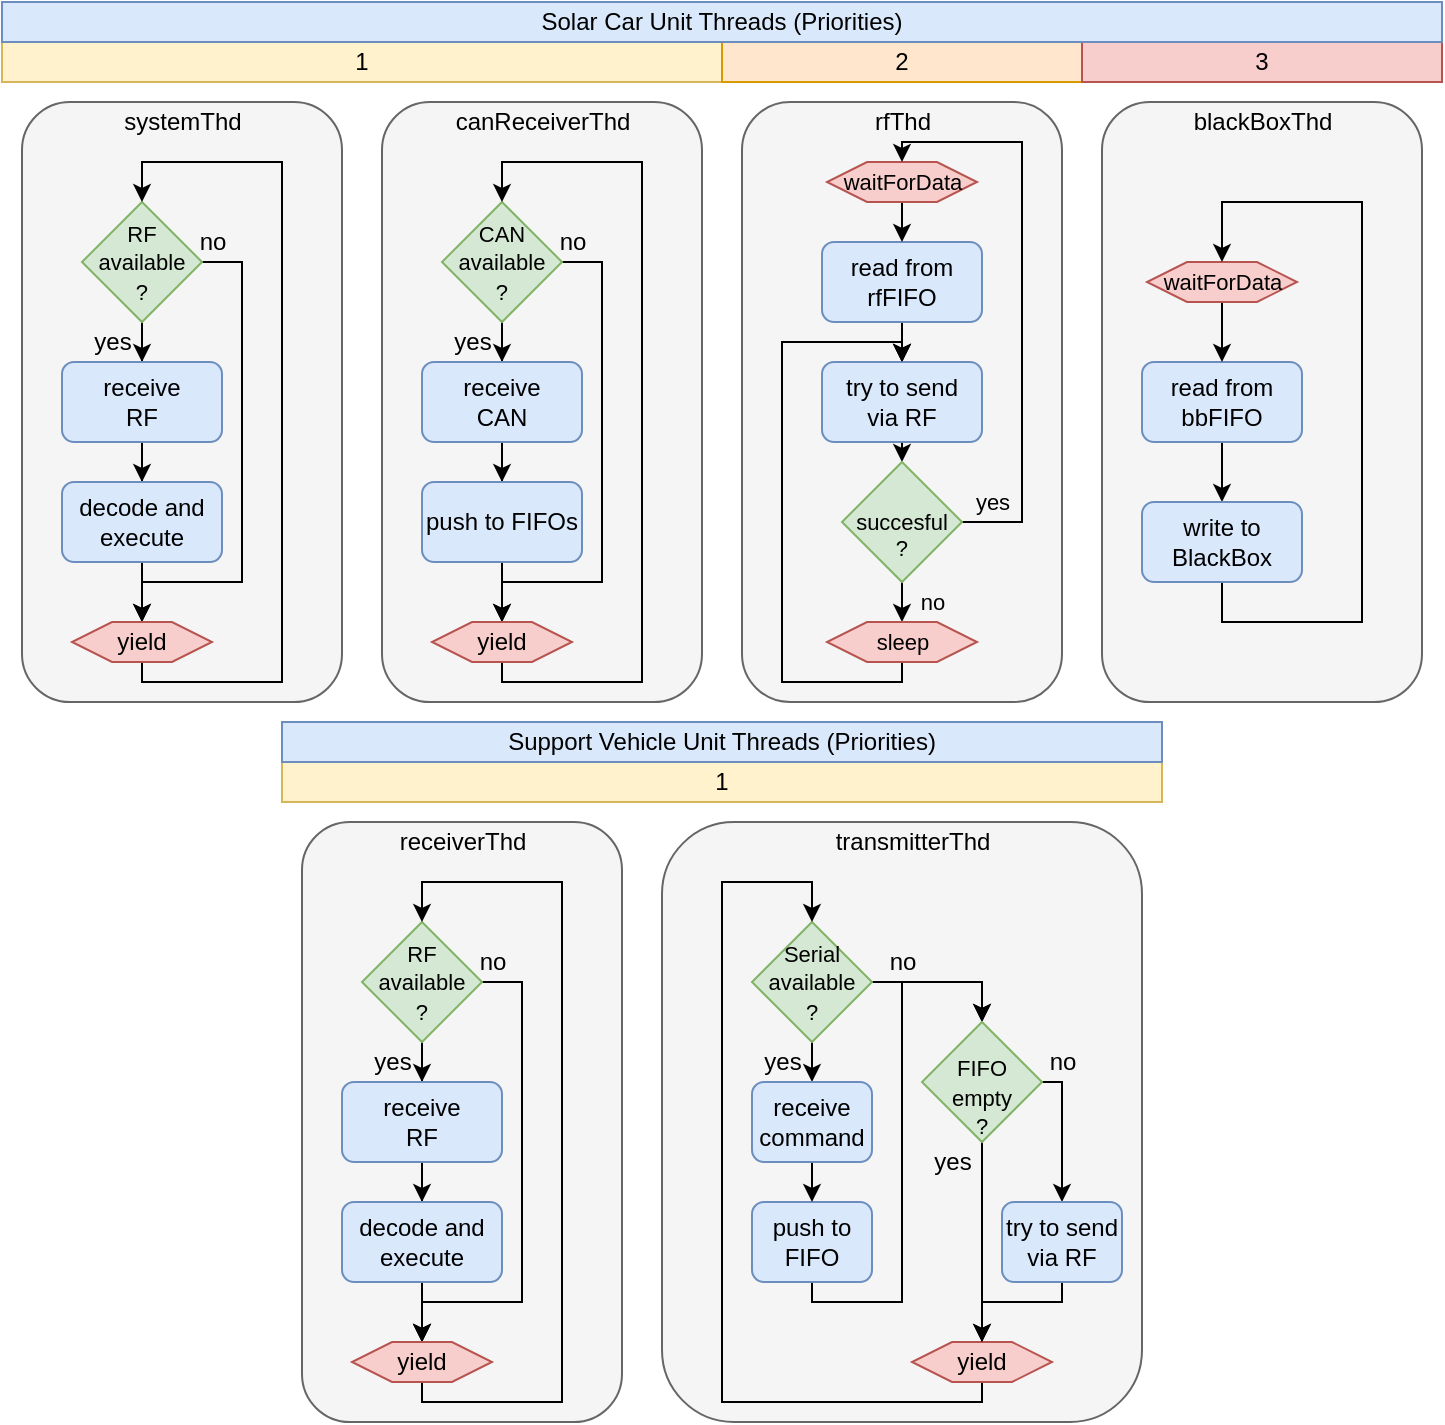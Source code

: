 <mxfile version="14.8.0" type="device"><diagram id="WkllGhkKPKTY4PVK9HA3" name="Page-1"><mxGraphModel dx="1422" dy="1025" grid="1" gridSize="10" guides="1" tooltips="1" connect="1" arrows="1" fold="1" page="1" pageScale="1" pageWidth="850" pageHeight="1100" math="0" shadow="0"><root><mxCell id="0"/><mxCell id="1" parent="0"/><mxCell id="gsVgyHO2t3orhfe31xrk-1" value="" style="rounded=1;whiteSpace=wrap;html=1;fillColor=#f5f5f5;strokeColor=#666666;fontColor=#333333;" parent="1" vertex="1"><mxGeometry x="540" y="250" width="160" height="300" as="geometry"/></mxCell><mxCell id="gsVgyHO2t3orhfe31xrk-2" value="canReceiverThd" style="text;html=1;align=center;verticalAlign=middle;resizable=0;points=[];autosize=1;strokeColor=none;" parent="1" vertex="1"><mxGeometry x="570" y="250" width="100" height="20" as="geometry"/></mxCell><mxCell id="gsVgyHO2t3orhfe31xrk-11" style="edgeStyle=orthogonalEdgeStyle;rounded=0;orthogonalLoop=1;jettySize=auto;html=1;entryX=0.5;entryY=0;entryDx=0;entryDy=0;" parent="1" source="gsVgyHO2t3orhfe31xrk-5" target="gsVgyHO2t3orhfe31xrk-8" edge="1"><mxGeometry relative="1" as="geometry"/></mxCell><mxCell id="gsVgyHO2t3orhfe31xrk-15" style="edgeStyle=orthogonalEdgeStyle;rounded=0;orthogonalLoop=1;jettySize=auto;html=1;exitX=1;exitY=0.5;exitDx=0;exitDy=0;entryX=0.5;entryY=0;entryDx=0;entryDy=0;" parent="1" source="gsVgyHO2t3orhfe31xrk-5" target="gsVgyHO2t3orhfe31xrk-10" edge="1"><mxGeometry relative="1" as="geometry"><Array as="points"><mxPoint x="650" y="330"/><mxPoint x="650" y="490"/><mxPoint x="600" y="490"/></Array></mxGeometry></mxCell><mxCell id="gsVgyHO2t3orhfe31xrk-5" value="&lt;font style=&quot;font-size: 11px&quot;&gt;CAN&lt;br&gt;available&lt;br&gt;?&lt;/font&gt;" style="rhombus;whiteSpace=wrap;html=1;fillColor=#d5e8d4;strokeColor=#82b366;" parent="1" vertex="1"><mxGeometry x="570" y="300" width="60" height="60" as="geometry"/></mxCell><mxCell id="gsVgyHO2t3orhfe31xrk-12" style="edgeStyle=orthogonalEdgeStyle;rounded=0;orthogonalLoop=1;jettySize=auto;html=1;entryX=0.5;entryY=0;entryDx=0;entryDy=0;" parent="1" source="gsVgyHO2t3orhfe31xrk-8" target="gsVgyHO2t3orhfe31xrk-9" edge="1"><mxGeometry relative="1" as="geometry"/></mxCell><mxCell id="gsVgyHO2t3orhfe31xrk-8" value="receive&lt;br&gt;CAN" style="rounded=1;whiteSpace=wrap;html=1;fillColor=#dae8fc;strokeColor=#6c8ebf;" parent="1" vertex="1"><mxGeometry x="560" y="380" width="80" height="40" as="geometry"/></mxCell><mxCell id="gsVgyHO2t3orhfe31xrk-14" style="edgeStyle=orthogonalEdgeStyle;rounded=0;orthogonalLoop=1;jettySize=auto;html=1;exitX=0.5;exitY=1;exitDx=0;exitDy=0;entryX=0.5;entryY=0;entryDx=0;entryDy=0;" parent="1" source="gsVgyHO2t3orhfe31xrk-9" target="gsVgyHO2t3orhfe31xrk-10" edge="1"><mxGeometry relative="1" as="geometry"/></mxCell><mxCell id="gsVgyHO2t3orhfe31xrk-9" value="push to FIFOs" style="rounded=1;whiteSpace=wrap;html=1;fillColor=#dae8fc;strokeColor=#6c8ebf;" parent="1" vertex="1"><mxGeometry x="560" y="440" width="80" height="40" as="geometry"/></mxCell><mxCell id="gsVgyHO2t3orhfe31xrk-16" style="edgeStyle=orthogonalEdgeStyle;rounded=0;orthogonalLoop=1;jettySize=auto;html=1;exitX=0.5;exitY=1;exitDx=0;exitDy=0;entryX=0.5;entryY=0;entryDx=0;entryDy=0;" parent="1" source="gsVgyHO2t3orhfe31xrk-10" target="gsVgyHO2t3orhfe31xrk-5" edge="1"><mxGeometry relative="1" as="geometry"><Array as="points"><mxPoint x="600" y="540"/><mxPoint x="670" y="540"/><mxPoint x="670" y="280"/><mxPoint x="600" y="280"/></Array></mxGeometry></mxCell><mxCell id="gsVgyHO2t3orhfe31xrk-10" value="yield" style="shape=hexagon;perimeter=hexagonPerimeter2;whiteSpace=wrap;html=1;fixedSize=1;fillColor=#f8cecc;strokeColor=#b85450;" parent="1" vertex="1"><mxGeometry x="565" y="510" width="70" height="20" as="geometry"/></mxCell><mxCell id="kW5pfyk3hJCMQrnuL7md-1" value="yes" style="text;html=1;align=center;verticalAlign=middle;resizable=0;points=[];autosize=1;strokeColor=none;" parent="1" vertex="1"><mxGeometry x="570" y="360" width="30" height="20" as="geometry"/></mxCell><mxCell id="kW5pfyk3hJCMQrnuL7md-2" value="no" style="text;html=1;align=center;verticalAlign=middle;resizable=0;points=[];autosize=1;strokeColor=none;" parent="1" vertex="1"><mxGeometry x="620" y="310" width="30" height="20" as="geometry"/></mxCell><mxCell id="kW5pfyk3hJCMQrnuL7md-3" value="1" style="rounded=0;whiteSpace=wrap;html=1;fillColor=#fff2cc;strokeColor=#d6b656;" parent="1" vertex="1"><mxGeometry x="350" y="220" width="360" height="20" as="geometry"/></mxCell><mxCell id="kW5pfyk3hJCMQrnuL7md-4" value="" style="rounded=1;whiteSpace=wrap;html=1;fillColor=#f5f5f5;strokeColor=#666666;fontColor=#333333;" parent="1" vertex="1"><mxGeometry x="360" y="250" width="160" height="300" as="geometry"/></mxCell><mxCell id="kW5pfyk3hJCMQrnuL7md-5" value="systemThd" style="text;html=1;align=center;verticalAlign=middle;resizable=0;points=[];autosize=1;strokeColor=none;" parent="1" vertex="1"><mxGeometry x="405" y="250" width="70" height="20" as="geometry"/></mxCell><mxCell id="kW5pfyk3hJCMQrnuL7md-6" style="edgeStyle=orthogonalEdgeStyle;rounded=0;orthogonalLoop=1;jettySize=auto;html=1;entryX=0.5;entryY=0;entryDx=0;entryDy=0;" parent="1" source="kW5pfyk3hJCMQrnuL7md-8" target="kW5pfyk3hJCMQrnuL7md-10" edge="1"><mxGeometry relative="1" as="geometry"/></mxCell><mxCell id="kW5pfyk3hJCMQrnuL7md-7" style="edgeStyle=orthogonalEdgeStyle;rounded=0;orthogonalLoop=1;jettySize=auto;html=1;exitX=1;exitY=0.5;exitDx=0;exitDy=0;entryX=0.5;entryY=0;entryDx=0;entryDy=0;" parent="1" source="kW5pfyk3hJCMQrnuL7md-8" target="kW5pfyk3hJCMQrnuL7md-14" edge="1"><mxGeometry relative="1" as="geometry"><Array as="points"><mxPoint x="470" y="330"/><mxPoint x="470" y="490"/><mxPoint x="420" y="490"/></Array></mxGeometry></mxCell><mxCell id="kW5pfyk3hJCMQrnuL7md-8" value="&lt;font style=&quot;font-size: 11px&quot;&gt;RF&lt;br&gt;available&lt;br&gt;?&lt;/font&gt;" style="rhombus;whiteSpace=wrap;html=1;fillColor=#d5e8d4;strokeColor=#82b366;" parent="1" vertex="1"><mxGeometry x="390" y="300" width="60" height="60" as="geometry"/></mxCell><mxCell id="kW5pfyk3hJCMQrnuL7md-9" style="edgeStyle=orthogonalEdgeStyle;rounded=0;orthogonalLoop=1;jettySize=auto;html=1;entryX=0.5;entryY=0;entryDx=0;entryDy=0;" parent="1" source="kW5pfyk3hJCMQrnuL7md-10" target="kW5pfyk3hJCMQrnuL7md-12" edge="1"><mxGeometry relative="1" as="geometry"/></mxCell><mxCell id="kW5pfyk3hJCMQrnuL7md-10" value="receive&lt;br&gt;RF" style="rounded=1;whiteSpace=wrap;html=1;fillColor=#dae8fc;strokeColor=#6c8ebf;" parent="1" vertex="1"><mxGeometry x="380" y="380" width="80" height="40" as="geometry"/></mxCell><mxCell id="kW5pfyk3hJCMQrnuL7md-11" style="edgeStyle=orthogonalEdgeStyle;rounded=0;orthogonalLoop=1;jettySize=auto;html=1;exitX=0.5;exitY=1;exitDx=0;exitDy=0;entryX=0.5;entryY=0;entryDx=0;entryDy=0;" parent="1" source="kW5pfyk3hJCMQrnuL7md-12" target="kW5pfyk3hJCMQrnuL7md-14" edge="1"><mxGeometry relative="1" as="geometry"/></mxCell><mxCell id="kW5pfyk3hJCMQrnuL7md-12" value="decode and execute" style="rounded=1;whiteSpace=wrap;html=1;fillColor=#dae8fc;strokeColor=#6c8ebf;" parent="1" vertex="1"><mxGeometry x="380" y="440" width="80" height="40" as="geometry"/></mxCell><mxCell id="kW5pfyk3hJCMQrnuL7md-13" style="edgeStyle=orthogonalEdgeStyle;rounded=0;orthogonalLoop=1;jettySize=auto;html=1;exitX=0.5;exitY=1;exitDx=0;exitDy=0;entryX=0.5;entryY=0;entryDx=0;entryDy=0;" parent="1" source="kW5pfyk3hJCMQrnuL7md-14" target="kW5pfyk3hJCMQrnuL7md-8" edge="1"><mxGeometry relative="1" as="geometry"><Array as="points"><mxPoint x="420" y="540"/><mxPoint x="490" y="540"/><mxPoint x="490" y="280"/><mxPoint x="420" y="280"/></Array></mxGeometry></mxCell><mxCell id="kW5pfyk3hJCMQrnuL7md-14" value="yield" style="shape=hexagon;perimeter=hexagonPerimeter2;whiteSpace=wrap;html=1;fixedSize=1;fillColor=#f8cecc;strokeColor=#b85450;" parent="1" vertex="1"><mxGeometry x="385" y="510" width="70" height="20" as="geometry"/></mxCell><mxCell id="kW5pfyk3hJCMQrnuL7md-15" value="yes" style="text;html=1;align=center;verticalAlign=middle;resizable=0;points=[];autosize=1;strokeColor=none;" parent="1" vertex="1"><mxGeometry x="390" y="360" width="30" height="20" as="geometry"/></mxCell><mxCell id="kW5pfyk3hJCMQrnuL7md-16" value="no" style="text;html=1;align=center;verticalAlign=middle;resizable=0;points=[];autosize=1;strokeColor=none;" parent="1" vertex="1"><mxGeometry x="440" y="310" width="30" height="20" as="geometry"/></mxCell><mxCell id="kW5pfyk3hJCMQrnuL7md-17" value="2" style="rounded=0;whiteSpace=wrap;html=1;fillColor=#ffe6cc;strokeColor=#d79b00;" parent="1" vertex="1"><mxGeometry x="710" y="220" width="180" height="20" as="geometry"/></mxCell><mxCell id="kW5pfyk3hJCMQrnuL7md-18" value="3" style="rounded=0;whiteSpace=wrap;html=1;fillColor=#f8cecc;strokeColor=#b85450;" parent="1" vertex="1"><mxGeometry x="890" y="220" width="180" height="20" as="geometry"/></mxCell><mxCell id="kW5pfyk3hJCMQrnuL7md-20" value="Solar Car Unit Threads (Priorities)" style="rounded=0;whiteSpace=wrap;html=1;fillColor=#dae8fc;strokeColor=#6c8ebf;align=center;" parent="1" vertex="1"><mxGeometry x="350" y="200" width="720" height="20" as="geometry"/></mxCell><mxCell id="kW5pfyk3hJCMQrnuL7md-21" value="" style="rounded=1;whiteSpace=wrap;html=1;fillColor=#f5f5f5;strokeColor=#666666;fontColor=#333333;" parent="1" vertex="1"><mxGeometry x="900" y="250" width="160" height="300" as="geometry"/></mxCell><mxCell id="kW5pfyk3hJCMQrnuL7md-22" value="blackBoxThd" style="text;html=1;align=center;verticalAlign=middle;resizable=0;points=[];autosize=1;strokeColor=none;" parent="1" vertex="1"><mxGeometry x="940" y="250" width="80" height="20" as="geometry"/></mxCell><mxCell id="kW5pfyk3hJCMQrnuL7md-36" style="edgeStyle=orthogonalEdgeStyle;rounded=0;orthogonalLoop=1;jettySize=auto;html=1;exitX=0.5;exitY=1;exitDx=0;exitDy=0;entryX=0.5;entryY=0;entryDx=0;entryDy=0;fontSize=11;" parent="1" source="kW5pfyk3hJCMQrnuL7md-29" target="kW5pfyk3hJCMQrnuL7md-34" edge="1"><mxGeometry relative="1" as="geometry"/></mxCell><mxCell id="kW5pfyk3hJCMQrnuL7md-29" value="read from bbFIFO" style="rounded=1;whiteSpace=wrap;html=1;fillColor=#dae8fc;strokeColor=#6c8ebf;" parent="1" vertex="1"><mxGeometry x="920" y="380" width="80" height="40" as="geometry"/></mxCell><mxCell id="kW5pfyk3hJCMQrnuL7md-35" style="edgeStyle=orthogonalEdgeStyle;rounded=0;orthogonalLoop=1;jettySize=auto;html=1;exitX=0.5;exitY=1;exitDx=0;exitDy=0;entryX=0.5;entryY=0;entryDx=0;entryDy=0;fontSize=11;" parent="1" source="kW5pfyk3hJCMQrnuL7md-31" target="kW5pfyk3hJCMQrnuL7md-29" edge="1"><mxGeometry relative="1" as="geometry"/></mxCell><mxCell id="kW5pfyk3hJCMQrnuL7md-31" value="waitForData" style="shape=hexagon;perimeter=hexagonPerimeter2;whiteSpace=wrap;html=1;fixedSize=1;fillColor=#f8cecc;strokeColor=#b85450;fontSize=11;" parent="1" vertex="1"><mxGeometry x="922.5" y="330" width="75" height="20" as="geometry"/></mxCell><mxCell id="kW5pfyk3hJCMQrnuL7md-37" style="edgeStyle=orthogonalEdgeStyle;rounded=0;orthogonalLoop=1;jettySize=auto;html=1;entryX=0.5;entryY=0;entryDx=0;entryDy=0;fontSize=11;" parent="1" source="kW5pfyk3hJCMQrnuL7md-34" target="kW5pfyk3hJCMQrnuL7md-31" edge="1"><mxGeometry relative="1" as="geometry"><Array as="points"><mxPoint x="960" y="510"/><mxPoint x="1030" y="510"/><mxPoint x="1030" y="300"/><mxPoint x="960" y="300"/></Array></mxGeometry></mxCell><mxCell id="kW5pfyk3hJCMQrnuL7md-34" value="write to&lt;br&gt;BlackBox" style="rounded=1;whiteSpace=wrap;html=1;fillColor=#dae8fc;strokeColor=#6c8ebf;" parent="1" vertex="1"><mxGeometry x="920" y="450" width="80" height="40" as="geometry"/></mxCell><mxCell id="kW5pfyk3hJCMQrnuL7md-38" value="" style="rounded=1;whiteSpace=wrap;html=1;fillColor=#f5f5f5;strokeColor=#666666;fontColor=#333333;" parent="1" vertex="1"><mxGeometry x="720" y="250" width="160" height="300" as="geometry"/></mxCell><mxCell id="kW5pfyk3hJCMQrnuL7md-39" value="rfThd" style="text;html=1;align=center;verticalAlign=middle;resizable=0;points=[];autosize=1;strokeColor=none;" parent="1" vertex="1"><mxGeometry x="780" y="250" width="40" height="20" as="geometry"/></mxCell><mxCell id="kW5pfyk3hJCMQrnuL7md-40" style="edgeStyle=orthogonalEdgeStyle;rounded=0;orthogonalLoop=1;jettySize=auto;html=1;exitX=0.5;exitY=1;exitDx=0;exitDy=0;entryX=0.5;entryY=0;entryDx=0;entryDy=0;fontSize=11;" parent="1" source="kW5pfyk3hJCMQrnuL7md-41" target="kW5pfyk3hJCMQrnuL7md-45" edge="1"><mxGeometry relative="1" as="geometry"/></mxCell><mxCell id="bTkvlWSGmPh1gR7uc7Nk-2" style="edgeStyle=orthogonalEdgeStyle;rounded=0;orthogonalLoop=1;jettySize=auto;html=1;" parent="1" source="kW5pfyk3hJCMQrnuL7md-41" target="kW5pfyk3hJCMQrnuL7md-45" edge="1"><mxGeometry relative="1" as="geometry"/></mxCell><mxCell id="kW5pfyk3hJCMQrnuL7md-41" value="read from rfFIFO" style="rounded=1;whiteSpace=wrap;html=1;fillColor=#dae8fc;strokeColor=#6c8ebf;" parent="1" vertex="1"><mxGeometry x="760" y="320" width="80" height="40" as="geometry"/></mxCell><mxCell id="kW5pfyk3hJCMQrnuL7md-42" style="edgeStyle=orthogonalEdgeStyle;rounded=0;orthogonalLoop=1;jettySize=auto;html=1;exitX=0.5;exitY=1;exitDx=0;exitDy=0;entryX=0.5;entryY=0;entryDx=0;entryDy=0;fontSize=11;" parent="1" source="kW5pfyk3hJCMQrnuL7md-43" target="kW5pfyk3hJCMQrnuL7md-41" edge="1"><mxGeometry relative="1" as="geometry"/></mxCell><mxCell id="kW5pfyk3hJCMQrnuL7md-43" value="waitForData" style="shape=hexagon;perimeter=hexagonPerimeter2;whiteSpace=wrap;html=1;fixedSize=1;fillColor=#f8cecc;strokeColor=#b85450;fontSize=11;" parent="1" vertex="1"><mxGeometry x="762.5" y="280" width="75" height="20" as="geometry"/></mxCell><mxCell id="bTkvlWSGmPh1gR7uc7Nk-3" style="edgeStyle=orthogonalEdgeStyle;rounded=0;orthogonalLoop=1;jettySize=auto;html=1;exitX=0.5;exitY=1;exitDx=0;exitDy=0;entryX=0.5;entryY=0;entryDx=0;entryDy=0;fontSize=10;" parent="1" source="kW5pfyk3hJCMQrnuL7md-45" target="bTkvlWSGmPh1gR7uc7Nk-1" edge="1"><mxGeometry relative="1" as="geometry"/></mxCell><mxCell id="kW5pfyk3hJCMQrnuL7md-45" value="try to send&lt;br&gt;via RF" style="rounded=1;whiteSpace=wrap;html=1;fillColor=#dae8fc;strokeColor=#6c8ebf;" parent="1" vertex="1"><mxGeometry x="760" y="380" width="80" height="40" as="geometry"/></mxCell><mxCell id="bTkvlWSGmPh1gR7uc7Nk-7" style="edgeStyle=orthogonalEdgeStyle;rounded=0;orthogonalLoop=1;jettySize=auto;html=1;exitX=0.5;exitY=1;exitDx=0;exitDy=0;entryX=0.5;entryY=0;entryDx=0;entryDy=0;fontSize=10;" parent="1" source="bTkvlWSGmPh1gR7uc7Nk-1" target="bTkvlWSGmPh1gR7uc7Nk-4" edge="1"><mxGeometry relative="1" as="geometry"/></mxCell><mxCell id="bTkvlWSGmPh1gR7uc7Nk-10" style="edgeStyle=orthogonalEdgeStyle;rounded=0;orthogonalLoop=1;jettySize=auto;html=1;exitX=1;exitY=0.5;exitDx=0;exitDy=0;entryX=0.5;entryY=0;entryDx=0;entryDy=0;fontSize=11;" parent="1" source="bTkvlWSGmPh1gR7uc7Nk-1" target="kW5pfyk3hJCMQrnuL7md-43" edge="1"><mxGeometry relative="1" as="geometry"><Array as="points"><mxPoint x="860" y="460"/><mxPoint x="860" y="270"/><mxPoint x="800" y="270"/></Array></mxGeometry></mxCell><mxCell id="bTkvlWSGmPh1gR7uc7Nk-1" value="&lt;span style=&quot;font-size: 11px&quot;&gt;&lt;br style=&quot;font-size: 11px&quot;&gt;succesful&lt;br style=&quot;font-size: 11px&quot;&gt;&lt;/span&gt;?" style="rhombus;whiteSpace=wrap;html=1;fillColor=#d5e8d4;strokeColor=#82b366;fontSize=11;" parent="1" vertex="1"><mxGeometry x="770" y="430" width="60" height="60" as="geometry"/></mxCell><mxCell id="bTkvlWSGmPh1gR7uc7Nk-8" style="edgeStyle=orthogonalEdgeStyle;rounded=0;orthogonalLoop=1;jettySize=auto;html=1;exitX=0.5;exitY=1;exitDx=0;exitDy=0;entryX=0.5;entryY=0;entryDx=0;entryDy=0;fontSize=10;" parent="1" source="bTkvlWSGmPh1gR7uc7Nk-4" target="kW5pfyk3hJCMQrnuL7md-45" edge="1"><mxGeometry relative="1" as="geometry"><Array as="points"><mxPoint x="800" y="540"/><mxPoint x="740" y="540"/><mxPoint x="740" y="370"/><mxPoint x="800" y="370"/></Array></mxGeometry></mxCell><mxCell id="bTkvlWSGmPh1gR7uc7Nk-4" value="sleep" style="shape=hexagon;perimeter=hexagonPerimeter2;whiteSpace=wrap;html=1;fixedSize=1;fillColor=#f8cecc;strokeColor=#b85450;fontSize=11;" parent="1" vertex="1"><mxGeometry x="762.5" y="510" width="75" height="20" as="geometry"/></mxCell><mxCell id="bTkvlWSGmPh1gR7uc7Nk-9" value="no" style="text;html=1;align=center;verticalAlign=middle;resizable=0;points=[];autosize=1;strokeColor=none;fontSize=11;" parent="1" vertex="1"><mxGeometry x="800" y="490" width="30" height="20" as="geometry"/></mxCell><mxCell id="bTkvlWSGmPh1gR7uc7Nk-11" value="yes" style="text;html=1;align=center;verticalAlign=middle;resizable=0;points=[];autosize=1;strokeColor=none;fontSize=11;" parent="1" vertex="1"><mxGeometry x="830" y="440" width="30" height="20" as="geometry"/></mxCell><mxCell id="-U4qnC2X32VciUmgCqjB-1" value="1" style="rounded=0;whiteSpace=wrap;html=1;fillColor=#fff2cc;strokeColor=#d6b656;" parent="1" vertex="1"><mxGeometry x="490" y="580" width="440" height="20" as="geometry"/></mxCell><mxCell id="-U4qnC2X32VciUmgCqjB-2" value="" style="rounded=1;whiteSpace=wrap;html=1;fillColor=#f5f5f5;strokeColor=#666666;fontColor=#333333;" parent="1" vertex="1"><mxGeometry x="500" y="610" width="160" height="300" as="geometry"/></mxCell><mxCell id="-U4qnC2X32VciUmgCqjB-3" value="receiverThd" style="text;html=1;align=center;verticalAlign=middle;resizable=0;points=[];autosize=1;strokeColor=none;" parent="1" vertex="1"><mxGeometry x="540" y="610" width="80" height="20" as="geometry"/></mxCell><mxCell id="-U4qnC2X32VciUmgCqjB-4" style="edgeStyle=orthogonalEdgeStyle;rounded=0;orthogonalLoop=1;jettySize=auto;html=1;entryX=0.5;entryY=0;entryDx=0;entryDy=0;" parent="1" source="-U4qnC2X32VciUmgCqjB-6" target="-U4qnC2X32VciUmgCqjB-8" edge="1"><mxGeometry relative="1" as="geometry"/></mxCell><mxCell id="-U4qnC2X32VciUmgCqjB-5" style="edgeStyle=orthogonalEdgeStyle;rounded=0;orthogonalLoop=1;jettySize=auto;html=1;exitX=1;exitY=0.5;exitDx=0;exitDy=0;entryX=0.5;entryY=0;entryDx=0;entryDy=0;" parent="1" source="-U4qnC2X32VciUmgCqjB-6" target="-U4qnC2X32VciUmgCqjB-13" edge="1"><mxGeometry relative="1" as="geometry"><Array as="points"><mxPoint x="610" y="690"/><mxPoint x="610" y="850"/><mxPoint x="560" y="850"/></Array></mxGeometry></mxCell><mxCell id="-U4qnC2X32VciUmgCqjB-6" value="&lt;font style=&quot;font-size: 11px&quot;&gt;RF&lt;br&gt;available&lt;br&gt;?&lt;/font&gt;" style="rhombus;whiteSpace=wrap;html=1;fillColor=#d5e8d4;strokeColor=#82b366;" parent="1" vertex="1"><mxGeometry x="530" y="660" width="60" height="60" as="geometry"/></mxCell><mxCell id="-U4qnC2X32VciUmgCqjB-7" style="edgeStyle=orthogonalEdgeStyle;rounded=0;orthogonalLoop=1;jettySize=auto;html=1;entryX=0.5;entryY=0;entryDx=0;entryDy=0;" parent="1" source="-U4qnC2X32VciUmgCqjB-8" target="-U4qnC2X32VciUmgCqjB-11" edge="1"><mxGeometry relative="1" as="geometry"/></mxCell><mxCell id="-U4qnC2X32VciUmgCqjB-8" value="receive&lt;br&gt;RF" style="rounded=1;whiteSpace=wrap;html=1;fillColor=#dae8fc;strokeColor=#6c8ebf;" parent="1" vertex="1"><mxGeometry x="520" y="740" width="80" height="40" as="geometry"/></mxCell><mxCell id="-U4qnC2X32VciUmgCqjB-9" style="edgeStyle=orthogonalEdgeStyle;rounded=0;orthogonalLoop=1;jettySize=auto;html=1;exitX=0.5;exitY=1;exitDx=0;exitDy=0;entryX=0.5;entryY=0;entryDx=0;entryDy=0;" parent="1" source="-U4qnC2X32VciUmgCqjB-11" target="-U4qnC2X32VciUmgCqjB-13" edge="1"><mxGeometry relative="1" as="geometry"/></mxCell><mxCell id="-U4qnC2X32VciUmgCqjB-10" value="" style="edgeStyle=orthogonalEdgeStyle;rounded=0;orthogonalLoop=1;jettySize=auto;html=1;" parent="1" source="-U4qnC2X32VciUmgCqjB-11" target="-U4qnC2X32VciUmgCqjB-13" edge="1"><mxGeometry relative="1" as="geometry"/></mxCell><mxCell id="-U4qnC2X32VciUmgCqjB-11" value="decode and execute" style="rounded=1;whiteSpace=wrap;html=1;fillColor=#dae8fc;strokeColor=#6c8ebf;" parent="1" vertex="1"><mxGeometry x="520" y="800" width="80" height="40" as="geometry"/></mxCell><mxCell id="-U4qnC2X32VciUmgCqjB-12" style="edgeStyle=orthogonalEdgeStyle;rounded=0;orthogonalLoop=1;jettySize=auto;html=1;exitX=0.5;exitY=1;exitDx=0;exitDy=0;entryX=0.5;entryY=0;entryDx=0;entryDy=0;" parent="1" source="-U4qnC2X32VciUmgCqjB-13" target="-U4qnC2X32VciUmgCqjB-6" edge="1"><mxGeometry relative="1" as="geometry"><Array as="points"><mxPoint x="560" y="900"/><mxPoint x="630" y="900"/><mxPoint x="630" y="640"/><mxPoint x="560" y="640"/></Array></mxGeometry></mxCell><mxCell id="-U4qnC2X32VciUmgCqjB-13" value="yield" style="shape=hexagon;perimeter=hexagonPerimeter2;whiteSpace=wrap;html=1;fixedSize=1;fillColor=#f8cecc;strokeColor=#b85450;" parent="1" vertex="1"><mxGeometry x="525" y="870" width="70" height="20" as="geometry"/></mxCell><mxCell id="-U4qnC2X32VciUmgCqjB-14" value="yes" style="text;html=1;align=center;verticalAlign=middle;resizable=0;points=[];autosize=1;strokeColor=none;" parent="1" vertex="1"><mxGeometry x="530" y="720" width="30" height="20" as="geometry"/></mxCell><mxCell id="-U4qnC2X32VciUmgCqjB-15" value="no" style="text;html=1;align=center;verticalAlign=middle;resizable=0;points=[];autosize=1;strokeColor=none;" parent="1" vertex="1"><mxGeometry x="580" y="670" width="30" height="20" as="geometry"/></mxCell><mxCell id="-U4qnC2X32VciUmgCqjB-16" value="Support Vehicle Unit Threads (Priorities)" style="rounded=0;whiteSpace=wrap;html=1;fillColor=#dae8fc;strokeColor=#6c8ebf;align=center;" parent="1" vertex="1"><mxGeometry x="490" y="560" width="440" height="20" as="geometry"/></mxCell><mxCell id="-U4qnC2X32VciUmgCqjB-17" value="" style="rounded=1;whiteSpace=wrap;html=1;fillColor=#f5f5f5;strokeColor=#666666;fontColor=#333333;" parent="1" vertex="1"><mxGeometry x="680" y="610" width="240" height="300" as="geometry"/></mxCell><mxCell id="-U4qnC2X32VciUmgCqjB-18" value="transmitterThd" style="text;html=1;align=center;verticalAlign=middle;resizable=0;points=[];autosize=1;strokeColor=none;" parent="1" vertex="1"><mxGeometry x="760" y="610" width="90" height="20" as="geometry"/></mxCell><mxCell id="-U4qnC2X32VciUmgCqjB-19" style="edgeStyle=orthogonalEdgeStyle;rounded=0;orthogonalLoop=1;jettySize=auto;html=1;exitX=1;exitY=0.5;exitDx=0;exitDy=0;entryX=0.5;entryY=0;entryDx=0;entryDy=0;" parent="1" source="-U4qnC2X32VciUmgCqjB-21" target="-U4qnC2X32VciUmgCqjB-30" edge="1"><mxGeometry relative="1" as="geometry"/></mxCell><mxCell id="-U4qnC2X32VciUmgCqjB-20" style="edgeStyle=orthogonalEdgeStyle;rounded=0;orthogonalLoop=1;jettySize=auto;html=1;exitX=0.5;exitY=1;exitDx=0;exitDy=0;entryX=0.5;entryY=0;entryDx=0;entryDy=0;" parent="1" source="-U4qnC2X32VciUmgCqjB-21" target="-U4qnC2X32VciUmgCqjB-34" edge="1"><mxGeometry relative="1" as="geometry"/></mxCell><mxCell id="-U4qnC2X32VciUmgCqjB-21" value="&lt;span style=&quot;font-size: 11px&quot;&gt;Serial available&lt;br&gt;?&lt;/span&gt;" style="rhombus;whiteSpace=wrap;html=1;fillColor=#d5e8d4;strokeColor=#82b366;" parent="1" vertex="1"><mxGeometry x="725" y="660" width="60" height="60" as="geometry"/></mxCell><mxCell id="-U4qnC2X32VciUmgCqjB-22" style="edgeStyle=orthogonalEdgeStyle;rounded=0;orthogonalLoop=1;jettySize=auto;html=1;exitX=0.5;exitY=1;exitDx=0;exitDy=0;entryX=0.5;entryY=0;entryDx=0;entryDy=0;" parent="1" source="-U4qnC2X32VciUmgCqjB-23" target="-U4qnC2X32VciUmgCqjB-30" edge="1"><mxGeometry relative="1" as="geometry"><Array as="points"><mxPoint x="755" y="850"/><mxPoint x="800" y="850"/><mxPoint x="800" y="690"/><mxPoint x="840" y="690"/></Array></mxGeometry></mxCell><mxCell id="-U4qnC2X32VciUmgCqjB-23" value="push to FIFO" style="rounded=1;whiteSpace=wrap;html=1;fillColor=#dae8fc;strokeColor=#6c8ebf;" parent="1" vertex="1"><mxGeometry x="725" y="800" width="60" height="40" as="geometry"/></mxCell><mxCell id="-U4qnC2X32VciUmgCqjB-24" style="edgeStyle=orthogonalEdgeStyle;rounded=0;orthogonalLoop=1;jettySize=auto;html=1;exitX=0.5;exitY=1;exitDx=0;exitDy=0;entryX=0.5;entryY=0;entryDx=0;entryDy=0;" parent="1" source="-U4qnC2X32VciUmgCqjB-25" target="-U4qnC2X32VciUmgCqjB-21" edge="1"><mxGeometry relative="1" as="geometry"><Array as="points"><mxPoint x="840" y="900"/><mxPoint x="710" y="900"/><mxPoint x="710" y="640"/><mxPoint x="755" y="640"/></Array></mxGeometry></mxCell><mxCell id="-U4qnC2X32VciUmgCqjB-25" value="yield" style="shape=hexagon;perimeter=hexagonPerimeter2;whiteSpace=wrap;html=1;fixedSize=1;fillColor=#f8cecc;strokeColor=#b85450;" parent="1" vertex="1"><mxGeometry x="805" y="870" width="70" height="20" as="geometry"/></mxCell><mxCell id="-U4qnC2X32VciUmgCqjB-26" value="yes" style="text;html=1;align=center;verticalAlign=middle;resizable=0;points=[];autosize=1;strokeColor=none;" parent="1" vertex="1"><mxGeometry x="725" y="720" width="30" height="20" as="geometry"/></mxCell><mxCell id="-U4qnC2X32VciUmgCqjB-27" value="no" style="text;html=1;align=center;verticalAlign=middle;resizable=0;points=[];autosize=1;strokeColor=none;" parent="1" vertex="1"><mxGeometry x="785" y="670" width="30" height="20" as="geometry"/></mxCell><mxCell id="-U4qnC2X32VciUmgCqjB-28" style="edgeStyle=orthogonalEdgeStyle;rounded=0;orthogonalLoop=1;jettySize=auto;html=1;exitX=1;exitY=0.5;exitDx=0;exitDy=0;entryX=0.5;entryY=0;entryDx=0;entryDy=0;" parent="1" source="-U4qnC2X32VciUmgCqjB-30" target="-U4qnC2X32VciUmgCqjB-32" edge="1"><mxGeometry relative="1" as="geometry"><Array as="points"><mxPoint x="880" y="740"/></Array></mxGeometry></mxCell><mxCell id="-U4qnC2X32VciUmgCqjB-29" style="edgeStyle=orthogonalEdgeStyle;rounded=0;orthogonalLoop=1;jettySize=auto;html=1;exitX=0.5;exitY=1;exitDx=0;exitDy=0;entryX=0.5;entryY=0;entryDx=0;entryDy=0;" parent="1" source="-U4qnC2X32VciUmgCqjB-30" target="-U4qnC2X32VciUmgCqjB-25" edge="1"><mxGeometry relative="1" as="geometry"/></mxCell><mxCell id="-U4qnC2X32VciUmgCqjB-30" value="&lt;br&gt;&lt;div&gt;&lt;span style=&quot;font-size: 11px&quot;&gt;FIFO empty&lt;/span&gt;&lt;/div&gt;&lt;span style=&quot;font-size: 11px&quot;&gt;?&lt;/span&gt;" style="rhombus;whiteSpace=wrap;html=1;fillColor=#d5e8d4;strokeColor=#82b366;" parent="1" vertex="1"><mxGeometry x="810" y="710" width="60" height="60" as="geometry"/></mxCell><mxCell id="-U4qnC2X32VciUmgCqjB-31" style="edgeStyle=orthogonalEdgeStyle;rounded=0;orthogonalLoop=1;jettySize=auto;html=1;exitX=0.5;exitY=1;exitDx=0;exitDy=0;" parent="1" source="-U4qnC2X32VciUmgCqjB-32" edge="1"><mxGeometry relative="1" as="geometry"><mxPoint x="840" y="870" as="targetPoint"/><Array as="points"><mxPoint x="880" y="850"/><mxPoint x="840" y="850"/></Array></mxGeometry></mxCell><mxCell id="-U4qnC2X32VciUmgCqjB-32" value="try to send&lt;br&gt;via RF" style="rounded=1;whiteSpace=wrap;html=1;fillColor=#dae8fc;strokeColor=#6c8ebf;" parent="1" vertex="1"><mxGeometry x="850" y="800" width="60" height="40" as="geometry"/></mxCell><mxCell id="-U4qnC2X32VciUmgCqjB-33" style="edgeStyle=orthogonalEdgeStyle;rounded=0;orthogonalLoop=1;jettySize=auto;html=1;exitX=0.5;exitY=1;exitDx=0;exitDy=0;entryX=0.5;entryY=0;entryDx=0;entryDy=0;" parent="1" source="-U4qnC2X32VciUmgCqjB-34" target="-U4qnC2X32VciUmgCqjB-23" edge="1"><mxGeometry relative="1" as="geometry"/></mxCell><mxCell id="-U4qnC2X32VciUmgCqjB-34" value="receive command" style="rounded=1;whiteSpace=wrap;html=1;fillColor=#dae8fc;strokeColor=#6c8ebf;" parent="1" vertex="1"><mxGeometry x="725" y="740" width="60" height="40" as="geometry"/></mxCell><mxCell id="-U4qnC2X32VciUmgCqjB-35" value="yes" style="text;html=1;align=center;verticalAlign=middle;resizable=0;points=[];autosize=1;strokeColor=none;" parent="1" vertex="1"><mxGeometry x="810" y="770" width="30" height="20" as="geometry"/></mxCell><mxCell id="-U4qnC2X32VciUmgCqjB-36" value="no" style="text;html=1;align=center;verticalAlign=middle;resizable=0;points=[];autosize=1;strokeColor=none;" parent="1" vertex="1"><mxGeometry x="865" y="720" width="30" height="20" as="geometry"/></mxCell></root></mxGraphModel></diagram></mxfile>